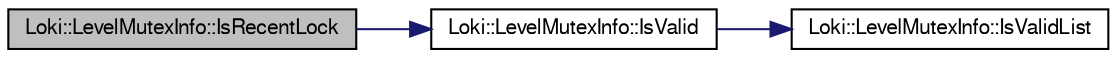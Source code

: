 digraph G
{
  bgcolor="transparent";
  edge [fontname="FreeSans",fontsize="10",labelfontname="FreeSans",labelfontsize="10"];
  node [fontname="FreeSans",fontsize="10",shape=record];
  rankdir=LR;
  Node1 [label="Loki::LevelMutexInfo::IsRecentLock",height=0.2,width=0.4,color="black", fillcolor="grey75", style="filled" fontcolor="black"];
  Node1 -> Node2 [color="midnightblue",fontsize="10",style="solid",fontname="FreeSans"];
  Node2 [label="Loki::LevelMutexInfo::IsValid",height=0.2,width=0.4,color="black",URL="$a00071.html#36c34ecf5d019f3db9bfb8654cf49176"];
  Node2 -> Node3 [color="midnightblue",fontsize="10",style="solid",fontname="FreeSans"];
  Node3 [label="Loki::LevelMutexInfo::IsValidList",height=0.2,width=0.4,color="black",URL="$a00071.html#01f6dfba5d2ea5606109b34e5a543cf0"];
}
